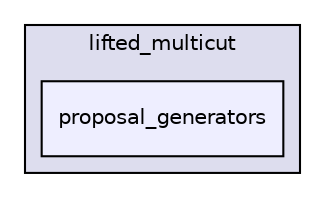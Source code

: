 digraph "/home/tbeier/src/nifty/include/nifty/graph/optimization/lifted_multicut/proposal_generators" {
  compound=true
  node [ fontsize="10", fontname="Helvetica"];
  edge [ labelfontsize="10", labelfontname="Helvetica"];
  subgraph clusterdir_b41a273464f3ce28bf2e258f1241dc76 {
    graph [ bgcolor="#ddddee", pencolor="black", label="lifted_multicut" fontname="Helvetica", fontsize="10", URL="dir_b41a273464f3ce28bf2e258f1241dc76.html"]
  dir_85b82be5e8a5273069274197ae6c217d [shape=box, label="proposal_generators", style="filled", fillcolor="#eeeeff", pencolor="black", URL="dir_85b82be5e8a5273069274197ae6c217d.html"];
  }
}
